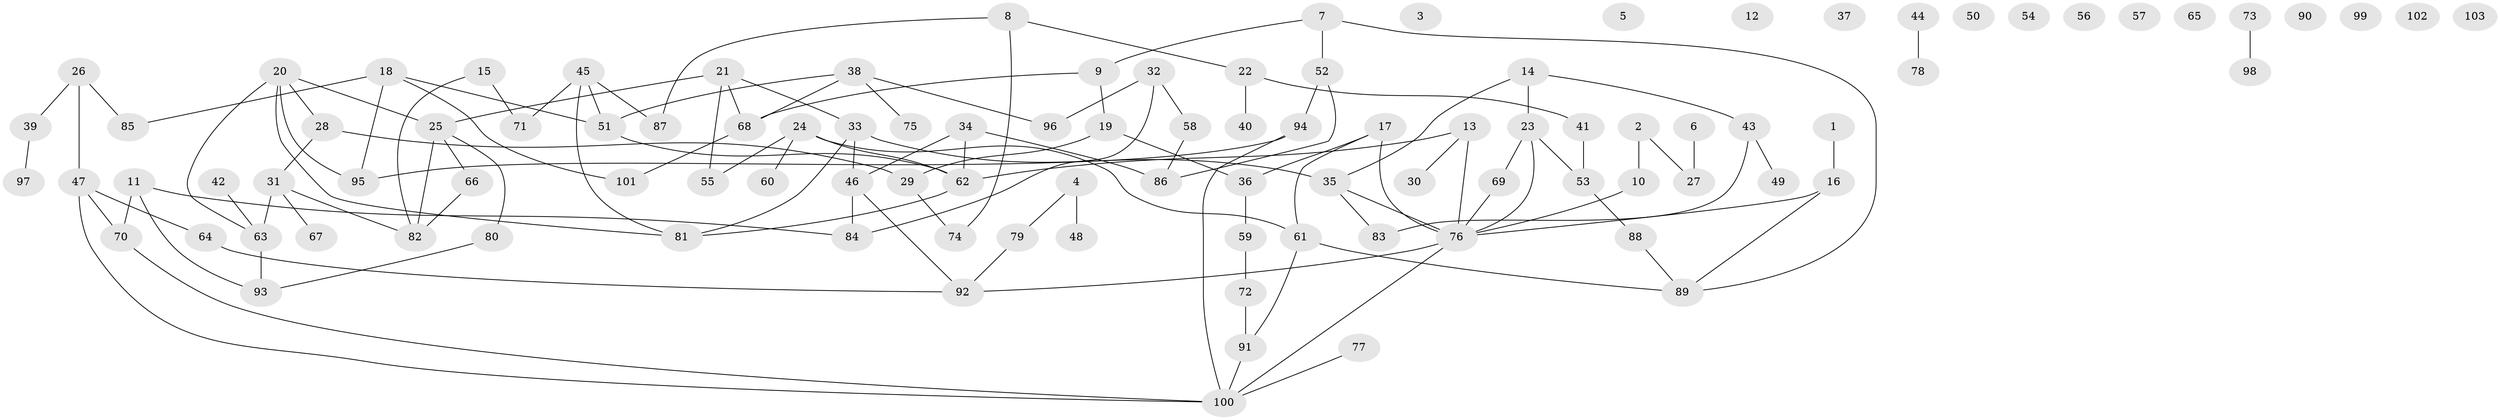 // Generated by graph-tools (version 1.1) at 2025/49/03/09/25 03:49:12]
// undirected, 103 vertices, 124 edges
graph export_dot {
graph [start="1"]
  node [color=gray90,style=filled];
  1;
  2;
  3;
  4;
  5;
  6;
  7;
  8;
  9;
  10;
  11;
  12;
  13;
  14;
  15;
  16;
  17;
  18;
  19;
  20;
  21;
  22;
  23;
  24;
  25;
  26;
  27;
  28;
  29;
  30;
  31;
  32;
  33;
  34;
  35;
  36;
  37;
  38;
  39;
  40;
  41;
  42;
  43;
  44;
  45;
  46;
  47;
  48;
  49;
  50;
  51;
  52;
  53;
  54;
  55;
  56;
  57;
  58;
  59;
  60;
  61;
  62;
  63;
  64;
  65;
  66;
  67;
  68;
  69;
  70;
  71;
  72;
  73;
  74;
  75;
  76;
  77;
  78;
  79;
  80;
  81;
  82;
  83;
  84;
  85;
  86;
  87;
  88;
  89;
  90;
  91;
  92;
  93;
  94;
  95;
  96;
  97;
  98;
  99;
  100;
  101;
  102;
  103;
  1 -- 16;
  2 -- 10;
  2 -- 27;
  4 -- 48;
  4 -- 79;
  6 -- 27;
  7 -- 9;
  7 -- 52;
  7 -- 89;
  8 -- 22;
  8 -- 74;
  8 -- 87;
  9 -- 19;
  9 -- 68;
  10 -- 76;
  11 -- 70;
  11 -- 84;
  11 -- 93;
  13 -- 30;
  13 -- 62;
  13 -- 76;
  14 -- 23;
  14 -- 35;
  14 -- 43;
  15 -- 71;
  15 -- 82;
  16 -- 76;
  16 -- 89;
  17 -- 36;
  17 -- 61;
  17 -- 76;
  18 -- 51;
  18 -- 85;
  18 -- 95;
  18 -- 101;
  19 -- 29;
  19 -- 36;
  20 -- 25;
  20 -- 28;
  20 -- 63;
  20 -- 81;
  20 -- 95;
  21 -- 25;
  21 -- 33;
  21 -- 55;
  21 -- 68;
  22 -- 40;
  22 -- 41;
  23 -- 53;
  23 -- 69;
  23 -- 76;
  24 -- 55;
  24 -- 60;
  24 -- 61;
  24 -- 62;
  25 -- 66;
  25 -- 80;
  25 -- 82;
  26 -- 39;
  26 -- 47;
  26 -- 85;
  28 -- 29;
  28 -- 31;
  29 -- 74;
  31 -- 63;
  31 -- 67;
  31 -- 82;
  32 -- 58;
  32 -- 84;
  32 -- 96;
  33 -- 35;
  33 -- 46;
  33 -- 81;
  34 -- 46;
  34 -- 62;
  34 -- 86;
  35 -- 76;
  35 -- 83;
  36 -- 59;
  38 -- 51;
  38 -- 68;
  38 -- 75;
  38 -- 96;
  39 -- 97;
  41 -- 53;
  42 -- 63;
  43 -- 49;
  43 -- 83;
  44 -- 78;
  45 -- 51;
  45 -- 71;
  45 -- 81;
  45 -- 87;
  46 -- 84;
  46 -- 92;
  47 -- 64;
  47 -- 70;
  47 -- 100;
  51 -- 62;
  52 -- 86;
  52 -- 94;
  53 -- 88;
  58 -- 86;
  59 -- 72;
  61 -- 89;
  61 -- 91;
  62 -- 81;
  63 -- 93;
  64 -- 92;
  66 -- 82;
  68 -- 101;
  69 -- 76;
  70 -- 100;
  72 -- 91;
  73 -- 98;
  76 -- 92;
  76 -- 100;
  77 -- 100;
  79 -- 92;
  80 -- 93;
  88 -- 89;
  91 -- 100;
  94 -- 95;
  94 -- 100;
}
